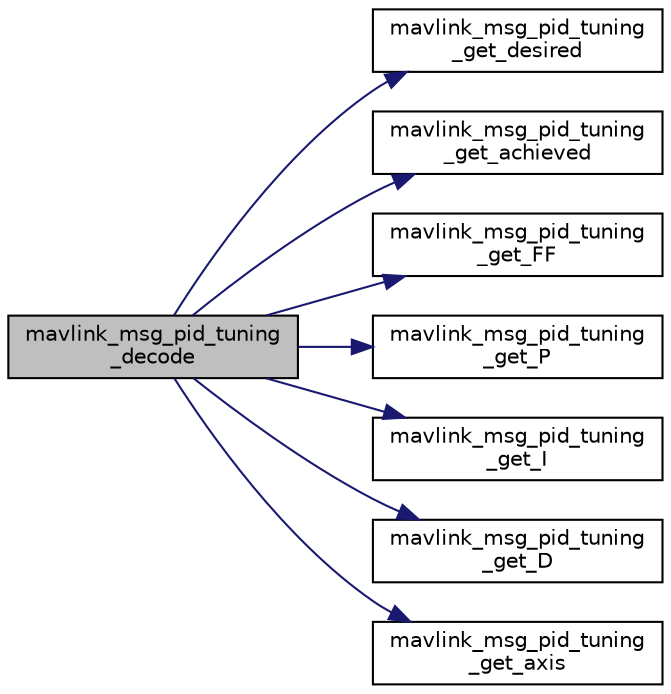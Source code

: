 digraph "mavlink_msg_pid_tuning_decode"
{
 // INTERACTIVE_SVG=YES
  edge [fontname="Helvetica",fontsize="10",labelfontname="Helvetica",labelfontsize="10"];
  node [fontname="Helvetica",fontsize="10",shape=record];
  rankdir="LR";
  Node1 [label="mavlink_msg_pid_tuning\l_decode",height=0.2,width=0.4,color="black", fillcolor="grey75", style="filled", fontcolor="black"];
  Node1 -> Node2 [color="midnightblue",fontsize="10",style="solid",fontname="Helvetica"];
  Node2 [label="mavlink_msg_pid_tuning\l_get_desired",height=0.2,width=0.4,color="black", fillcolor="white", style="filled",URL="$mavlink__msg__pid__tuning_8h.html#ad3620c238130f9cf9eb035a166508a23",tooltip="Get field desired from pid_tuning message. "];
  Node1 -> Node3 [color="midnightblue",fontsize="10",style="solid",fontname="Helvetica"];
  Node3 [label="mavlink_msg_pid_tuning\l_get_achieved",height=0.2,width=0.4,color="black", fillcolor="white", style="filled",URL="$mavlink__msg__pid__tuning_8h.html#a8a2c76fa0ba6c2b424f2b65ef0523187",tooltip="Get field achieved from pid_tuning message. "];
  Node1 -> Node4 [color="midnightblue",fontsize="10",style="solid",fontname="Helvetica"];
  Node4 [label="mavlink_msg_pid_tuning\l_get_FF",height=0.2,width=0.4,color="black", fillcolor="white", style="filled",URL="$mavlink__msg__pid__tuning_8h.html#ad4137f7e5f023dce74d20fcd3551498a",tooltip="Get field FF from pid_tuning message. "];
  Node1 -> Node5 [color="midnightblue",fontsize="10",style="solid",fontname="Helvetica"];
  Node5 [label="mavlink_msg_pid_tuning\l_get_P",height=0.2,width=0.4,color="black", fillcolor="white", style="filled",URL="$mavlink__msg__pid__tuning_8h.html#abe38820b7c3b5c15ec349ace79f8aa6d",tooltip="Get field P from pid_tuning message. "];
  Node1 -> Node6 [color="midnightblue",fontsize="10",style="solid",fontname="Helvetica"];
  Node6 [label="mavlink_msg_pid_tuning\l_get_I",height=0.2,width=0.4,color="black", fillcolor="white", style="filled",URL="$mavlink__msg__pid__tuning_8h.html#a5a5bcb64c37e95a48e1c3ab053e6a01c",tooltip="Get field I from pid_tuning message. "];
  Node1 -> Node7 [color="midnightblue",fontsize="10",style="solid",fontname="Helvetica"];
  Node7 [label="mavlink_msg_pid_tuning\l_get_D",height=0.2,width=0.4,color="black", fillcolor="white", style="filled",URL="$mavlink__msg__pid__tuning_8h.html#a0c8f765404e55c6e2bbfb14f21ce3fa2",tooltip="Get field D from pid_tuning message. "];
  Node1 -> Node8 [color="midnightblue",fontsize="10",style="solid",fontname="Helvetica"];
  Node8 [label="mavlink_msg_pid_tuning\l_get_axis",height=0.2,width=0.4,color="black", fillcolor="white", style="filled",URL="$mavlink__msg__pid__tuning_8h.html#aaedcd6040f8775c3423e0425e2bc7d7b",tooltip="Send a pid_tuning message. "];
}
